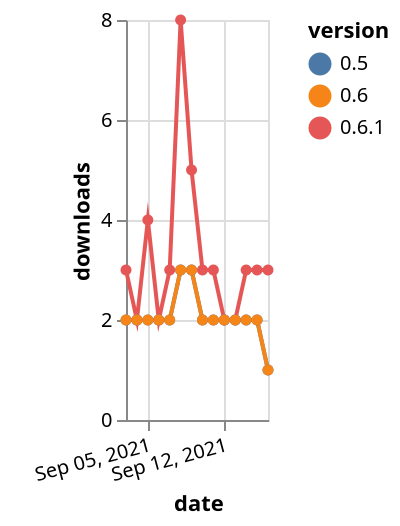 {"$schema": "https://vega.github.io/schema/vega-lite/v5.json", "description": "A simple bar chart with embedded data.", "data": {"values": [{"date": "2021-09-03", "total": 573, "delta": 3, "version": "0.6.1"}, {"date": "2021-09-04", "total": 575, "delta": 2, "version": "0.6.1"}, {"date": "2021-09-05", "total": 579, "delta": 4, "version": "0.6.1"}, {"date": "2021-09-06", "total": 581, "delta": 2, "version": "0.6.1"}, {"date": "2021-09-07", "total": 584, "delta": 3, "version": "0.6.1"}, {"date": "2021-09-08", "total": 592, "delta": 8, "version": "0.6.1"}, {"date": "2021-09-09", "total": 597, "delta": 5, "version": "0.6.1"}, {"date": "2021-09-10", "total": 600, "delta": 3, "version": "0.6.1"}, {"date": "2021-09-11", "total": 603, "delta": 3, "version": "0.6.1"}, {"date": "2021-09-12", "total": 605, "delta": 2, "version": "0.6.1"}, {"date": "2021-09-13", "total": 607, "delta": 2, "version": "0.6.1"}, {"date": "2021-09-14", "total": 610, "delta": 3, "version": "0.6.1"}, {"date": "2021-09-15", "total": 613, "delta": 3, "version": "0.6.1"}, {"date": "2021-09-16", "total": 616, "delta": 3, "version": "0.6.1"}, {"date": "2021-09-03", "total": 2046, "delta": 2, "version": "0.5"}, {"date": "2021-09-04", "total": 2048, "delta": 2, "version": "0.5"}, {"date": "2021-09-05", "total": 2050, "delta": 2, "version": "0.5"}, {"date": "2021-09-06", "total": 2052, "delta": 2, "version": "0.5"}, {"date": "2021-09-07", "total": 2054, "delta": 2, "version": "0.5"}, {"date": "2021-09-08", "total": 2057, "delta": 3, "version": "0.5"}, {"date": "2021-09-09", "total": 2060, "delta": 3, "version": "0.5"}, {"date": "2021-09-10", "total": 2062, "delta": 2, "version": "0.5"}, {"date": "2021-09-11", "total": 2064, "delta": 2, "version": "0.5"}, {"date": "2021-09-12", "total": 2066, "delta": 2, "version": "0.5"}, {"date": "2021-09-13", "total": 2068, "delta": 2, "version": "0.5"}, {"date": "2021-09-14", "total": 2070, "delta": 2, "version": "0.5"}, {"date": "2021-09-15", "total": 2072, "delta": 2, "version": "0.5"}, {"date": "2021-09-16", "total": 2073, "delta": 1, "version": "0.5"}, {"date": "2021-09-03", "total": 2873, "delta": 2, "version": "0.6"}, {"date": "2021-09-04", "total": 2875, "delta": 2, "version": "0.6"}, {"date": "2021-09-05", "total": 2877, "delta": 2, "version": "0.6"}, {"date": "2021-09-06", "total": 2879, "delta": 2, "version": "0.6"}, {"date": "2021-09-07", "total": 2881, "delta": 2, "version": "0.6"}, {"date": "2021-09-08", "total": 2884, "delta": 3, "version": "0.6"}, {"date": "2021-09-09", "total": 2887, "delta": 3, "version": "0.6"}, {"date": "2021-09-10", "total": 2889, "delta": 2, "version": "0.6"}, {"date": "2021-09-11", "total": 2891, "delta": 2, "version": "0.6"}, {"date": "2021-09-12", "total": 2893, "delta": 2, "version": "0.6"}, {"date": "2021-09-13", "total": 2895, "delta": 2, "version": "0.6"}, {"date": "2021-09-14", "total": 2897, "delta": 2, "version": "0.6"}, {"date": "2021-09-15", "total": 2899, "delta": 2, "version": "0.6"}, {"date": "2021-09-16", "total": 2900, "delta": 1, "version": "0.6"}]}, "width": "container", "mark": {"type": "line", "point": {"filled": true}}, "encoding": {"x": {"field": "date", "type": "temporal", "timeUnit": "yearmonthdate", "title": "date", "axis": {"labelAngle": -15}}, "y": {"field": "delta", "type": "quantitative", "title": "downloads"}, "color": {"field": "version", "type": "nominal"}, "tooltip": {"field": "delta"}}}